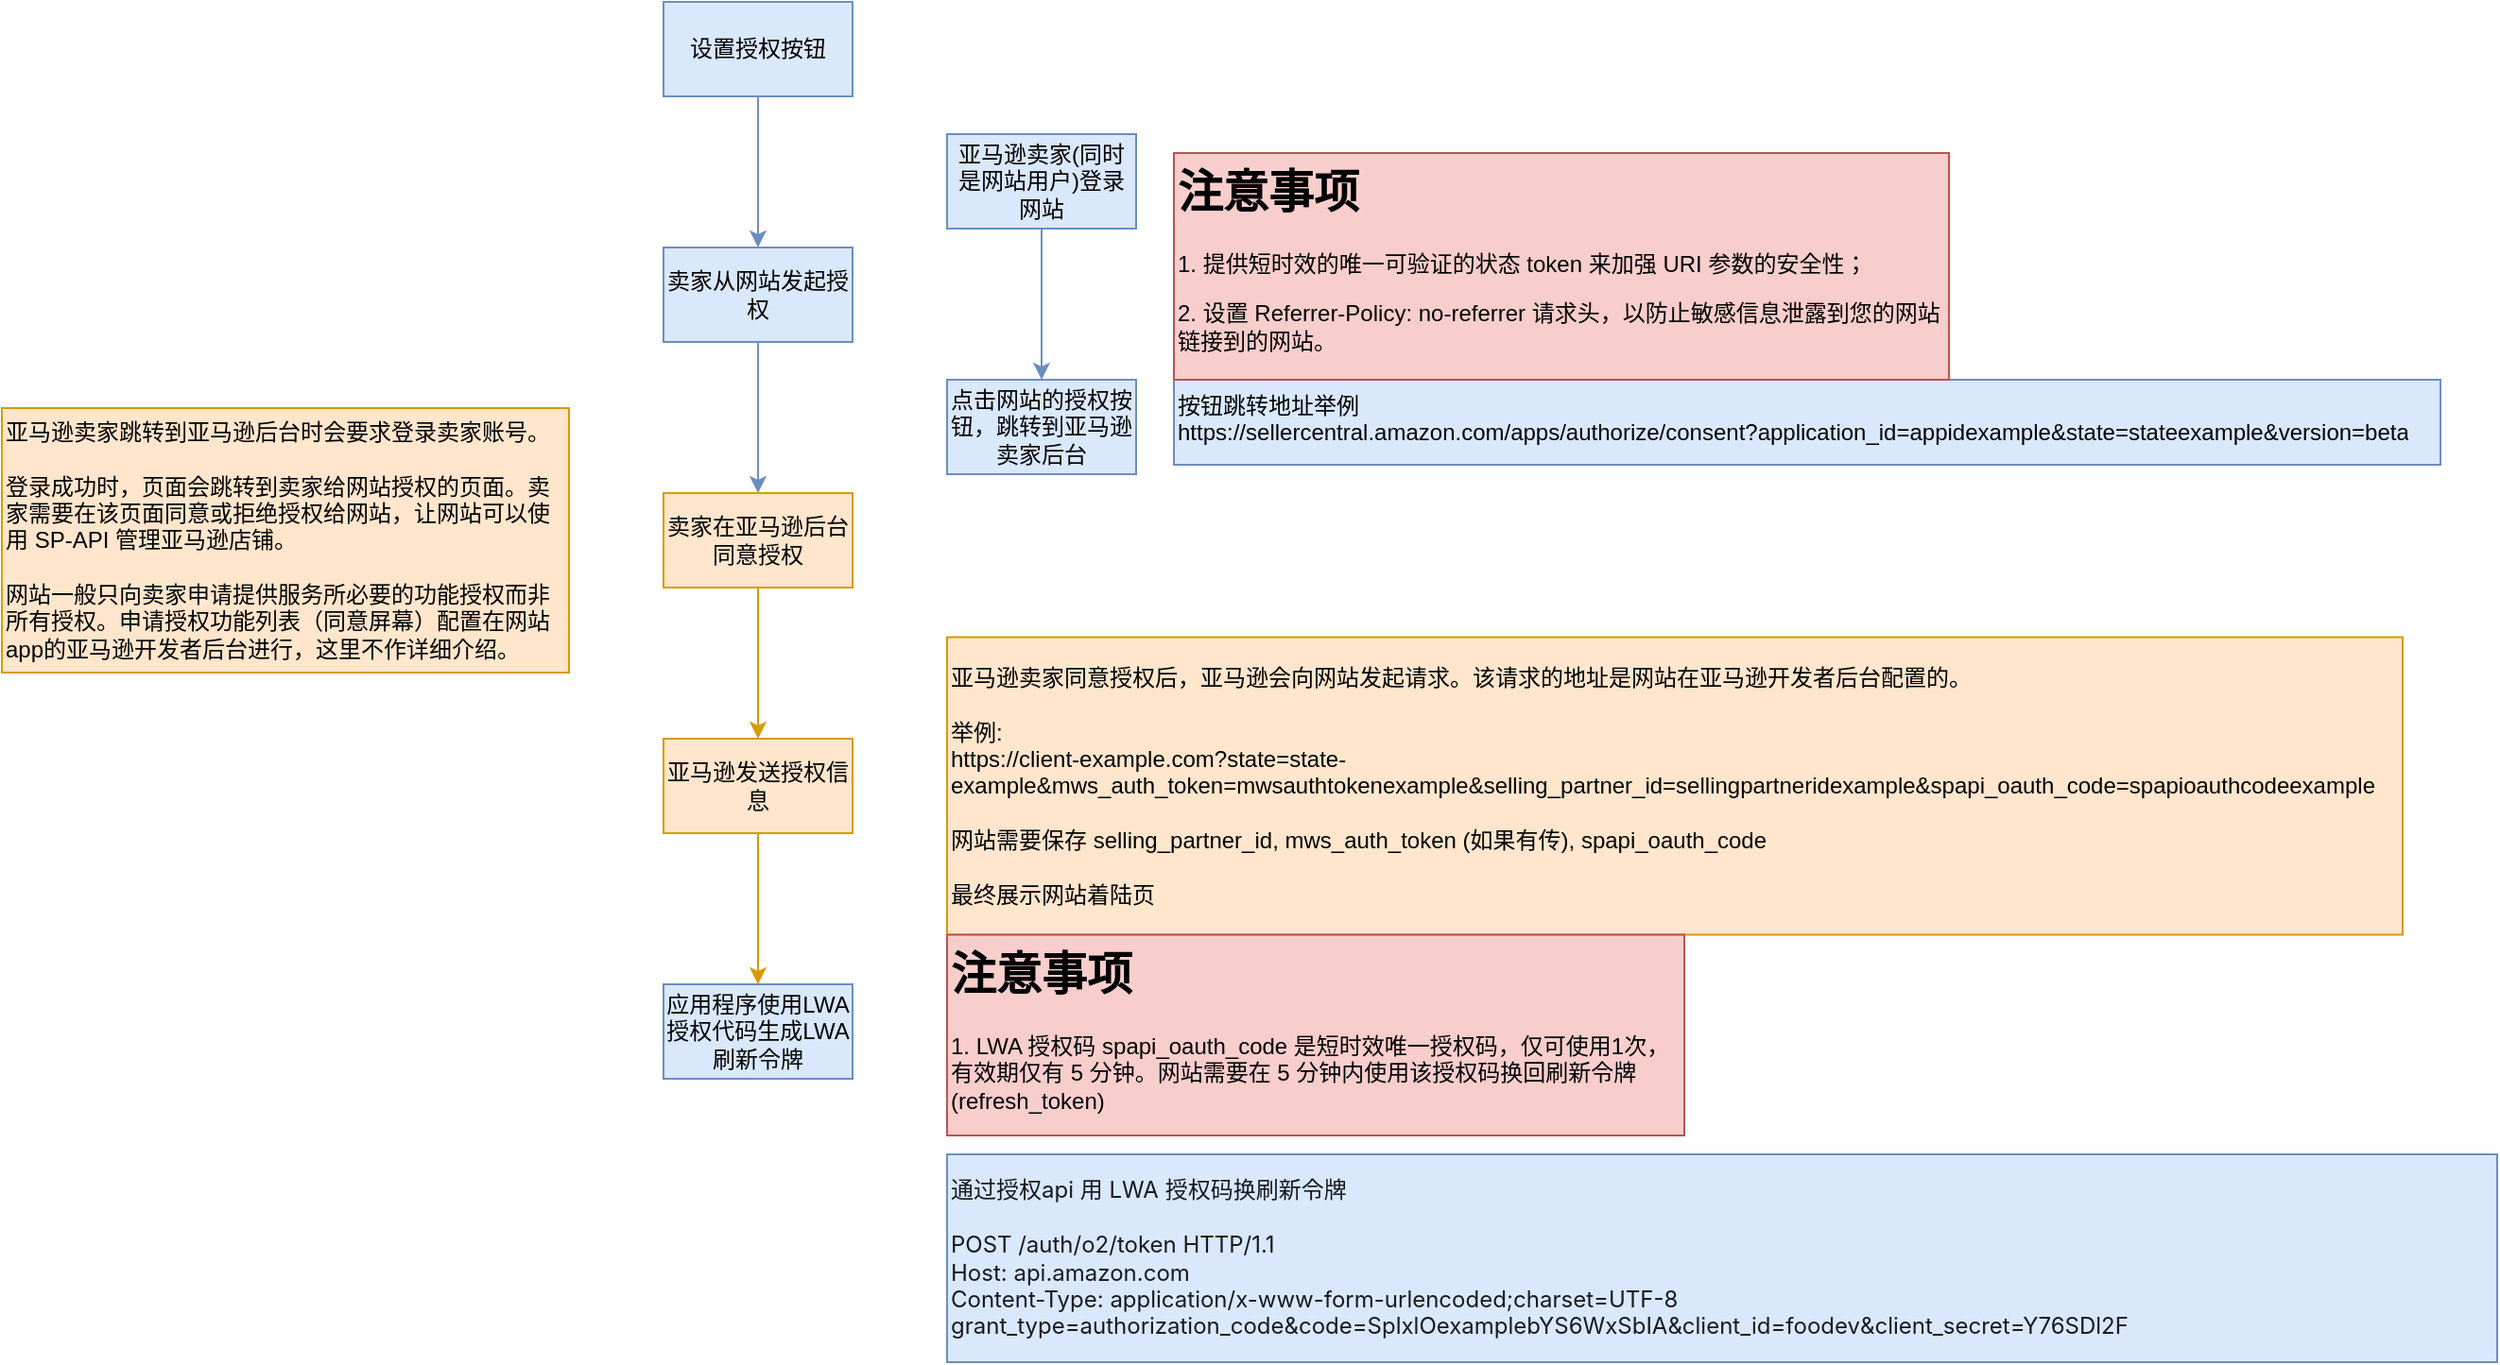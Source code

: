 <mxfile version="24.7.7">
  <diagram name="第 1 页" id="EUCrMSwbg8C987eHivcL">
    <mxGraphModel dx="866" dy="572" grid="1" gridSize="10" guides="1" tooltips="1" connect="1" arrows="1" fold="1" page="1" pageScale="1" pageWidth="850" pageHeight="1100" math="0" shadow="0">
      <root>
        <mxCell id="0" />
        <mxCell id="1" parent="0" />
        <mxCell id="Y9t4oav_r9_LVxDpHB5L-4" value="" style="edgeStyle=orthogonalEdgeStyle;rounded=0;orthogonalLoop=1;jettySize=auto;html=1;fillColor=#dae8fc;strokeColor=#6c8ebf;" parent="1" source="Y9t4oav_r9_LVxDpHB5L-2" target="Y9t4oav_r9_LVxDpHB5L-3" edge="1">
          <mxGeometry relative="1" as="geometry" />
        </mxCell>
        <mxCell id="Y9t4oav_r9_LVxDpHB5L-2" value="设置授权按钮" style="html=1;dashed=0;whiteSpace=wrap;fillColor=#dae8fc;strokeColor=#6c8ebf;" parent="1" vertex="1">
          <mxGeometry x="430" y="70" width="100" height="50" as="geometry" />
        </mxCell>
        <mxCell id="Y9t4oav_r9_LVxDpHB5L-6" value="" style="edgeStyle=orthogonalEdgeStyle;rounded=0;orthogonalLoop=1;jettySize=auto;html=1;fillColor=#dae8fc;strokeColor=#6c8ebf;" parent="1" source="Y9t4oav_r9_LVxDpHB5L-3" target="Y9t4oav_r9_LVxDpHB5L-5" edge="1">
          <mxGeometry relative="1" as="geometry" />
        </mxCell>
        <mxCell id="Y9t4oav_r9_LVxDpHB5L-3" value="卖家从网站发起授权" style="html=1;dashed=0;whiteSpace=wrap;fillColor=#dae8fc;strokeColor=#6c8ebf;" parent="1" vertex="1">
          <mxGeometry x="430" y="200" width="100" height="50" as="geometry" />
        </mxCell>
        <mxCell id="Y9t4oav_r9_LVxDpHB5L-8" value="" style="edgeStyle=orthogonalEdgeStyle;rounded=0;orthogonalLoop=1;jettySize=auto;html=1;fillColor=#ffe6cc;strokeColor=#d79b00;" parent="1" source="Y9t4oav_r9_LVxDpHB5L-5" target="Y9t4oav_r9_LVxDpHB5L-7" edge="1">
          <mxGeometry relative="1" as="geometry" />
        </mxCell>
        <mxCell id="Y9t4oav_r9_LVxDpHB5L-5" value="卖家在亚马逊后台同意授权" style="html=1;dashed=0;whiteSpace=wrap;fillColor=#ffe6cc;strokeColor=#d79b00;" parent="1" vertex="1">
          <mxGeometry x="430" y="330" width="100" height="50" as="geometry" />
        </mxCell>
        <mxCell id="QlagxdASLO2grWa5YxOl-10" value="" style="edgeStyle=orthogonalEdgeStyle;rounded=0;orthogonalLoop=1;jettySize=auto;html=1;fillColor=#ffe6cc;strokeColor=#d79b00;" edge="1" parent="1" source="Y9t4oav_r9_LVxDpHB5L-7" target="QlagxdASLO2grWa5YxOl-9">
          <mxGeometry relative="1" as="geometry" />
        </mxCell>
        <mxCell id="Y9t4oav_r9_LVxDpHB5L-7" value="亚马逊发送授权信息" style="html=1;dashed=0;whiteSpace=wrap;fillColor=#ffe6cc;strokeColor=#d79b00;" parent="1" vertex="1">
          <mxGeometry x="430" y="460" width="100" height="50" as="geometry" />
        </mxCell>
        <mxCell id="QlagxdASLO2grWa5YxOl-3" value="" style="edgeStyle=orthogonalEdgeStyle;rounded=0;orthogonalLoop=1;jettySize=auto;html=1;fillColor=#dae8fc;strokeColor=#6c8ebf;" edge="1" parent="1" source="QlagxdASLO2grWa5YxOl-1" target="QlagxdASLO2grWa5YxOl-2">
          <mxGeometry relative="1" as="geometry" />
        </mxCell>
        <mxCell id="QlagxdASLO2grWa5YxOl-1" value="亚马逊卖家(同时是网站用户)登录网站" style="html=1;dashed=0;whiteSpace=wrap;fillColor=#dae8fc;strokeColor=#6c8ebf;" vertex="1" parent="1">
          <mxGeometry x="580" y="140" width="100" height="50" as="geometry" />
        </mxCell>
        <mxCell id="QlagxdASLO2grWa5YxOl-2" value="点击网站的授权按钮，跳转到亚马逊卖家后台" style="html=1;dashed=0;whiteSpace=wrap;fillColor=#dae8fc;strokeColor=#6c8ebf;" vertex="1" parent="1">
          <mxGeometry x="580" y="270" width="100" height="50" as="geometry" />
        </mxCell>
        <mxCell id="QlagxdASLO2grWa5YxOl-6" value="按钮跳转地址举例&#xa;https://sellercentral.amazon.com/apps/authorize/consent?application_id=appidexample&amp;state=stateexample&amp;version=beta&#xa;" style="text;whiteSpace=wrap;overflow=hidden;rounded=0;fillColor=#dae8fc;strokeColor=#6c8ebf;" vertex="1" parent="1">
          <mxGeometry x="700" y="270" width="670" height="45" as="geometry" />
        </mxCell>
        <mxCell id="QlagxdASLO2grWa5YxOl-4" value="&lt;h1 style=&quot;margin-top: 0px;&quot;&gt;注意事项&lt;/h1&gt;&lt;p&gt;1. 提供短时效的唯一可验证的状态 token 来加强 URI 参数的安全性；&lt;/p&gt;&lt;p&gt;2. 设置&amp;nbsp;Referrer-Policy: no-referrer 请求头，以防止敏感信息泄露到您的网站链接到的网站。&lt;/p&gt;" style="text;html=1;whiteSpace=wrap;overflow=hidden;rounded=0;fillColor=#f8cecc;strokeColor=#b85450;" vertex="1" parent="1">
          <mxGeometry x="700" y="150" width="410" height="120" as="geometry" />
        </mxCell>
        <mxCell id="QlagxdASLO2grWa5YxOl-9" value="应用程序使用LWA授权代码生成LWA刷新令牌" style="html=1;dashed=0;whiteSpace=wrap;fillColor=#dae8fc;strokeColor=#6c8ebf;" vertex="1" parent="1">
          <mxGeometry x="430" y="590" width="100" height="50" as="geometry" />
        </mxCell>
        <mxCell id="QlagxdASLO2grWa5YxOl-12" value="亚马逊卖家跳转到亚马逊后台时会要求登录卖家账号。&lt;div&gt;&lt;br&gt;&lt;div&gt;登录成功时，页面会跳转到卖家给网站授权的页面。卖家需要在该页面同意或拒绝授权给网站，让网站可以使用 SP-API 管理亚马逊店铺。&lt;/div&gt;&lt;/div&gt;&lt;div&gt;&lt;br&gt;&lt;/div&gt;&lt;div&gt;网站一般只向卖家申请提供服务所必要的功能授权而非所有授权。申请授权功能列表（同意屏幕）配置在网站app的亚马逊开发者后台进行，这里不作详细介绍。&lt;/div&gt;" style="text;html=1;align=left;verticalAlign=middle;whiteSpace=wrap;rounded=0;fillColor=#ffe6cc;strokeColor=#d79b00;" vertex="1" parent="1">
          <mxGeometry x="80" y="285" width="300" height="140" as="geometry" />
        </mxCell>
        <mxCell id="QlagxdASLO2grWa5YxOl-13" value="亚马逊卖家同意授权后，亚马逊会向网站发起请求。该请求的地址是网站在亚马逊开发者后台配置的。&lt;div&gt;&lt;br&gt;&lt;/div&gt;&lt;div&gt;举例:&lt;/div&gt;&lt;div&gt;https://client-example.com?state=state-example&amp;amp;mws_auth_token=mwsauthtokenexample&amp;amp;selling_partner_id=sellingpartneridexample&amp;amp;spapi_oauth_code=spapioauthcodeexample&lt;br&gt;&lt;/div&gt;&lt;div&gt;&lt;br&gt;&lt;/div&gt;&lt;div&gt;网站需要保存 selling_partner_id, mws_auth_token (如果有传), spapi_oauth_code&lt;/div&gt;&lt;div&gt;&lt;br&gt;&lt;/div&gt;&lt;div&gt;最终展示网站着陆页&lt;/div&gt;" style="text;html=1;align=left;verticalAlign=middle;whiteSpace=wrap;rounded=0;fillColor=#ffe6cc;strokeColor=#d79b00;" vertex="1" parent="1">
          <mxGeometry x="580" y="406.25" width="770" height="157.5" as="geometry" />
        </mxCell>
        <mxCell id="QlagxdASLO2grWa5YxOl-14" value="&lt;h1 style=&quot;margin-top: 0px;&quot;&gt;注意事项&lt;/h1&gt;&lt;p&gt;1. LWA 授权码 spapi_oauth_code 是短时效唯一授权码，仅可使用1次，有效期仅有 5 分钟。网站需要在 5 分钟内使用该授权码换回刷新令牌(refresh_token)&lt;/p&gt;" style="text;html=1;whiteSpace=wrap;overflow=hidden;rounded=0;fillColor=#f8cecc;strokeColor=#b85450;" vertex="1" parent="1">
          <mxGeometry x="580" y="563.75" width="390" height="106.25" as="geometry" />
        </mxCell>
        <mxCell id="QlagxdASLO2grWa5YxOl-15" value="&lt;div&gt;&lt;span style=&quot;white-space: pre; color: rgb(22, 25, 31); font-family: Ember, -apple-system, system-ui, &amp;quot;Segoe UI&amp;quot;, Roboto, Oxygen, Ubuntu, Cantarell, &amp;quot;Fira Sans&amp;quot;, &amp;quot;Droid Sans&amp;quot;, &amp;quot;Helvetica Neue&amp;quot;, sans-serif; background-color: initial;&quot;&gt;通过授权api 用 LWA 授权码换刷新令牌&lt;/span&gt;&lt;br&gt;&lt;/div&gt;&lt;div&gt;&lt;span style=&quot;white-space: pre; color: rgb(22, 25, 31); font-family: Ember, -apple-system, system-ui, &amp;quot;Segoe UI&amp;quot;, Roboto, Oxygen, Ubuntu, Cantarell, &amp;quot;Fira Sans&amp;quot;, &amp;quot;Droid Sans&amp;quot;, &amp;quot;Helvetica Neue&amp;quot;, sans-serif; background-color: initial;&quot;&gt;&lt;br&gt;&lt;/span&gt;&lt;/div&gt;&lt;font style=&quot;font-size: 12px;&quot; face=&quot;Ember, -apple-system, system-ui, Segoe UI, Roboto, Oxygen, Ubuntu, Cantarell, Fira Sans, Droid Sans, Helvetica Neue, sans-serif&quot; color=&quot;#16191f&quot;&gt;&lt;span style=&quot;white-space: pre;&quot;&gt;POST /auth/o2/token HTTP/1.1&lt;br&gt;Host: api.amazon.com&lt;br&gt;Content-Type: application/x-www-form-urlencoded;charset=UTF-8&lt;br&gt;grant_type=authorization_code&amp;amp;code=SplxlOexamplebYS6WxSbIA&amp;amp;client_id=foodev&amp;amp;client_secret=Y76SDl2F&lt;/span&gt;&lt;/font&gt;" style="text;html=1;align=left;verticalAlign=middle;whiteSpace=wrap;rounded=0;fillColor=#dae8fc;strokeColor=#6c8ebf;" vertex="1" parent="1">
          <mxGeometry x="580" y="680" width="820" height="110" as="geometry" />
        </mxCell>
      </root>
    </mxGraphModel>
  </diagram>
</mxfile>
